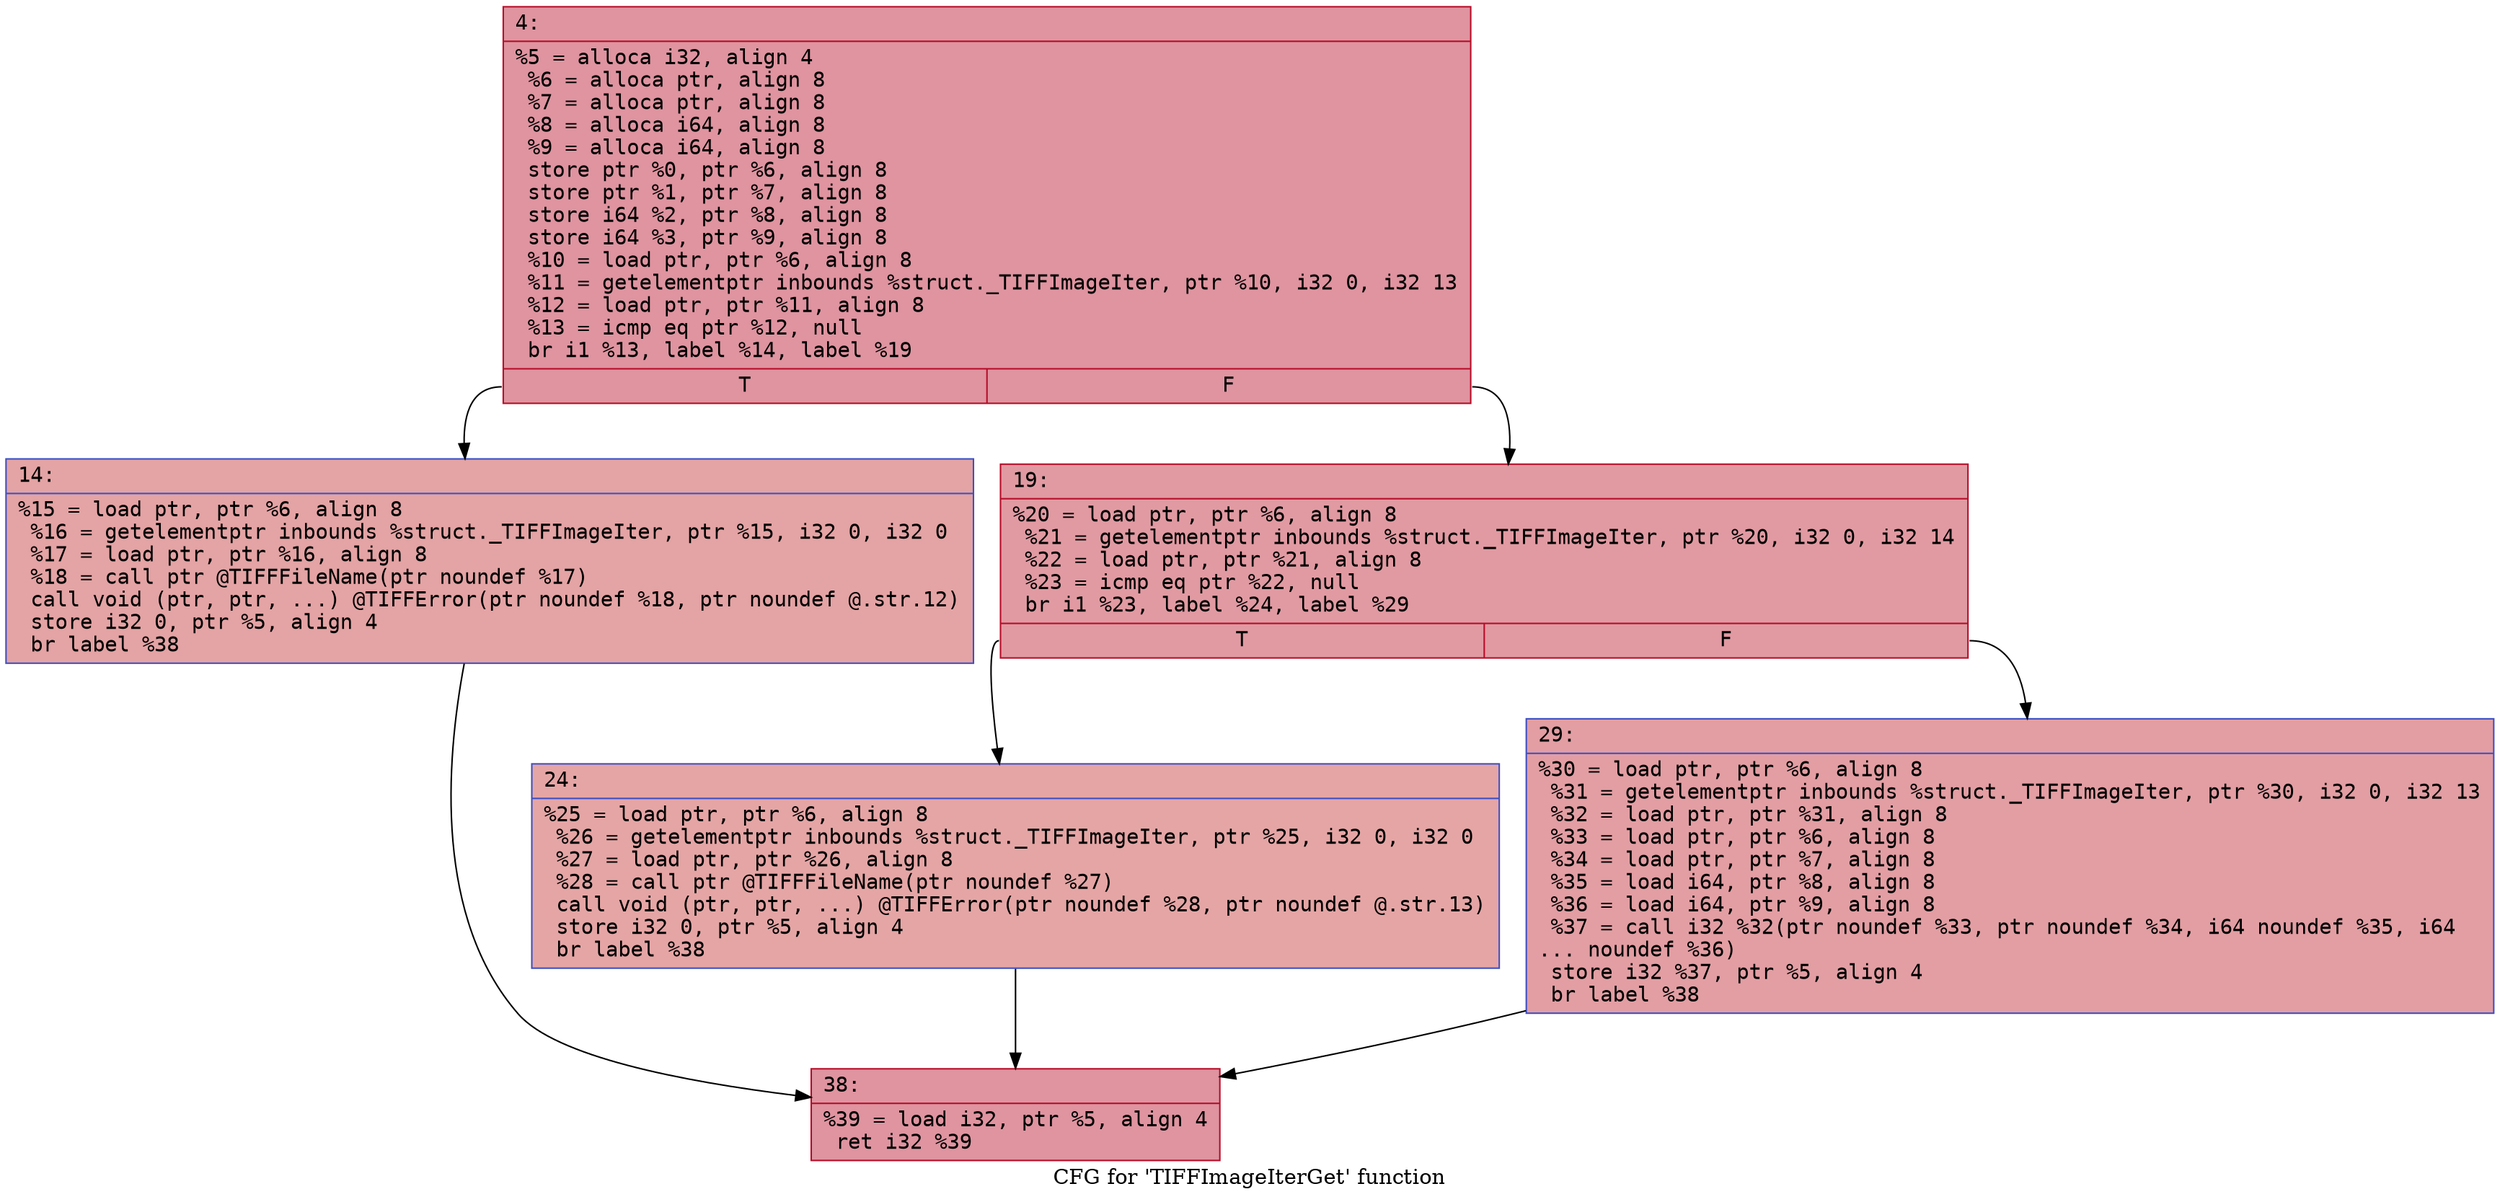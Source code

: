 digraph "CFG for 'TIFFImageIterGet' function" {
	label="CFG for 'TIFFImageIterGet' function";

	Node0x600000555220 [shape=record,color="#b70d28ff", style=filled, fillcolor="#b70d2870" fontname="Courier",label="{4:\l|  %5 = alloca i32, align 4\l  %6 = alloca ptr, align 8\l  %7 = alloca ptr, align 8\l  %8 = alloca i64, align 8\l  %9 = alloca i64, align 8\l  store ptr %0, ptr %6, align 8\l  store ptr %1, ptr %7, align 8\l  store i64 %2, ptr %8, align 8\l  store i64 %3, ptr %9, align 8\l  %10 = load ptr, ptr %6, align 8\l  %11 = getelementptr inbounds %struct._TIFFImageIter, ptr %10, i32 0, i32 13\l  %12 = load ptr, ptr %11, align 8\l  %13 = icmp eq ptr %12, null\l  br i1 %13, label %14, label %19\l|{<s0>T|<s1>F}}"];
	Node0x600000555220:s0 -> Node0x6000005552c0[tooltip="4 -> 14\nProbability 37.50%" ];
	Node0x600000555220:s1 -> Node0x600000555310[tooltip="4 -> 19\nProbability 62.50%" ];
	Node0x6000005552c0 [shape=record,color="#3d50c3ff", style=filled, fillcolor="#c32e3170" fontname="Courier",label="{14:\l|  %15 = load ptr, ptr %6, align 8\l  %16 = getelementptr inbounds %struct._TIFFImageIter, ptr %15, i32 0, i32 0\l  %17 = load ptr, ptr %16, align 8\l  %18 = call ptr @TIFFFileName(ptr noundef %17)\l  call void (ptr, ptr, ...) @TIFFError(ptr noundef %18, ptr noundef @.str.12)\l  store i32 0, ptr %5, align 4\l  br label %38\l}"];
	Node0x6000005552c0 -> Node0x600000555400[tooltip="14 -> 38\nProbability 100.00%" ];
	Node0x600000555310 [shape=record,color="#b70d28ff", style=filled, fillcolor="#bb1b2c70" fontname="Courier",label="{19:\l|  %20 = load ptr, ptr %6, align 8\l  %21 = getelementptr inbounds %struct._TIFFImageIter, ptr %20, i32 0, i32 14\l  %22 = load ptr, ptr %21, align 8\l  %23 = icmp eq ptr %22, null\l  br i1 %23, label %24, label %29\l|{<s0>T|<s1>F}}"];
	Node0x600000555310:s0 -> Node0x600000555360[tooltip="19 -> 24\nProbability 37.50%" ];
	Node0x600000555310:s1 -> Node0x6000005553b0[tooltip="19 -> 29\nProbability 62.50%" ];
	Node0x600000555360 [shape=record,color="#3d50c3ff", style=filled, fillcolor="#c5333470" fontname="Courier",label="{24:\l|  %25 = load ptr, ptr %6, align 8\l  %26 = getelementptr inbounds %struct._TIFFImageIter, ptr %25, i32 0, i32 0\l  %27 = load ptr, ptr %26, align 8\l  %28 = call ptr @TIFFFileName(ptr noundef %27)\l  call void (ptr, ptr, ...) @TIFFError(ptr noundef %28, ptr noundef @.str.13)\l  store i32 0, ptr %5, align 4\l  br label %38\l}"];
	Node0x600000555360 -> Node0x600000555400[tooltip="24 -> 38\nProbability 100.00%" ];
	Node0x6000005553b0 [shape=record,color="#3d50c3ff", style=filled, fillcolor="#be242e70" fontname="Courier",label="{29:\l|  %30 = load ptr, ptr %6, align 8\l  %31 = getelementptr inbounds %struct._TIFFImageIter, ptr %30, i32 0, i32 13\l  %32 = load ptr, ptr %31, align 8\l  %33 = load ptr, ptr %6, align 8\l  %34 = load ptr, ptr %7, align 8\l  %35 = load i64, ptr %8, align 8\l  %36 = load i64, ptr %9, align 8\l  %37 = call i32 %32(ptr noundef %33, ptr noundef %34, i64 noundef %35, i64\l... noundef %36)\l  store i32 %37, ptr %5, align 4\l  br label %38\l}"];
	Node0x6000005553b0 -> Node0x600000555400[tooltip="29 -> 38\nProbability 100.00%" ];
	Node0x600000555400 [shape=record,color="#b70d28ff", style=filled, fillcolor="#b70d2870" fontname="Courier",label="{38:\l|  %39 = load i32, ptr %5, align 4\l  ret i32 %39\l}"];
}
